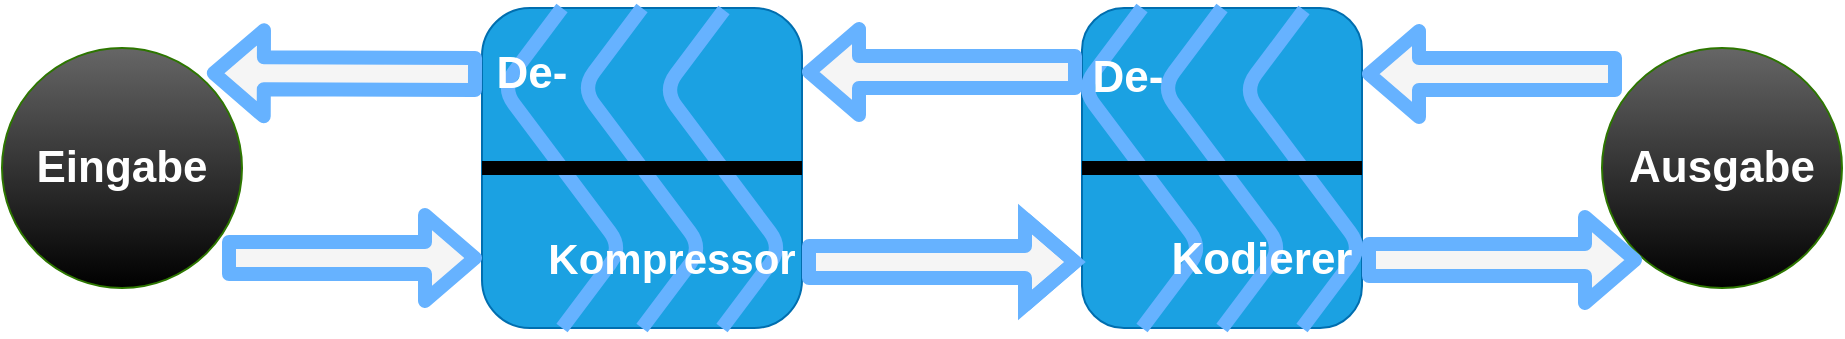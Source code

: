 <mxfile>
    <diagram id="GV6ILvsgs7v_XiPjqo7U" name="Page-1">
        <mxGraphModel dx="1016" dy="702" grid="1" gridSize="10" guides="1" tooltips="1" connect="1" arrows="1" fold="1" page="1" pageScale="1" pageWidth="1100" pageHeight="850" math="1" shadow="0">
            <root>
                <mxCell id="0"/>
                <mxCell id="1" parent="0"/>
                <mxCell id="37" value="" style="ellipse;whiteSpace=wrap;html=1;aspect=fixed;fontSize=17;fillColor=#666666;strokeColor=#2D7600;fontColor=#ffffff;gradientColor=default;" parent="1" vertex="1">
                    <mxGeometry y="220" width="120" height="120" as="geometry"/>
                </mxCell>
                <mxCell id="2" value="" style="rounded=1;whiteSpace=wrap;html=1;fillColor=#1ba1e2;strokeColor=#006EAF;fontColor=#ffffff;" parent="1" vertex="1">
                    <mxGeometry x="240" y="200" width="160" height="160" as="geometry"/>
                </mxCell>
                <mxCell id="15" value="" style="endArrow=none;html=1;strokeWidth=7;fontSize=20;fillColor=#b0e3e6;strokeColor=#66B2FF;" parent="1" edge="1">
                    <mxGeometry width="50" height="50" relative="1" as="geometry">
                        <mxPoint x="361" y="281" as="sourcePoint"/>
                        <mxPoint x="361" y="201" as="targetPoint"/>
                        <Array as="points">
                            <mxPoint x="331" y="241"/>
                        </Array>
                    </mxGeometry>
                </mxCell>
                <mxCell id="17" value="" style="endArrow=none;html=1;strokeWidth=7;fontSize=20;fillColor=#b0e3e6;strokeColor=#66B2FF;" parent="1" edge="1">
                    <mxGeometry width="50" height="50" relative="1" as="geometry">
                        <mxPoint x="320" y="280" as="sourcePoint"/>
                        <mxPoint x="320" y="200" as="targetPoint"/>
                        <Array as="points">
                            <mxPoint x="290" y="240"/>
                        </Array>
                    </mxGeometry>
                </mxCell>
                <mxCell id="18" value="" style="endArrow=none;html=1;strokeWidth=7;fontSize=20;fillColor=#b0e3e6;strokeColor=#66B2FF;" parent="1" edge="1">
                    <mxGeometry width="50" height="50" relative="1" as="geometry">
                        <mxPoint x="280" y="280" as="sourcePoint"/>
                        <mxPoint x="280" y="200" as="targetPoint"/>
                        <Array as="points">
                            <mxPoint x="250" y="240"/>
                        </Array>
                    </mxGeometry>
                </mxCell>
                <mxCell id="9" value="&lt;b style=&quot;font-size: 22px;&quot;&gt;&lt;font style=&quot;font-size: 22px;&quot;&gt;De-&lt;/font&gt;&lt;/b&gt;" style="text;html=1;strokeColor=none;fillColor=none;align=center;verticalAlign=middle;whiteSpace=wrap;rounded=0;fontSize=22;fontColor=#FFFFFF;" parent="1" vertex="1">
                    <mxGeometry x="235" y="223" width="60" height="20" as="geometry"/>
                </mxCell>
                <mxCell id="27" value="" style="endArrow=none;html=1;strokeWidth=7;fontSize=20;fillColor=#b0e3e6;strokeColor=#66B2FF;" parent="1" edge="1">
                    <mxGeometry width="50" height="50" relative="1" as="geometry">
                        <mxPoint x="280" y="360" as="sourcePoint"/>
                        <mxPoint x="280" y="280" as="targetPoint"/>
                        <Array as="points">
                            <mxPoint x="310" y="320"/>
                        </Array>
                    </mxGeometry>
                </mxCell>
                <mxCell id="29" value="" style="endArrow=none;html=1;strokeWidth=7;fontSize=20;fillColor=#b0e3e6;strokeColor=#66B2FF;" parent="1" edge="1">
                    <mxGeometry width="50" height="50" relative="1" as="geometry">
                        <mxPoint x="320" y="360" as="sourcePoint"/>
                        <mxPoint x="320" y="280" as="targetPoint"/>
                        <Array as="points">
                            <mxPoint x="350" y="320"/>
                        </Array>
                    </mxGeometry>
                </mxCell>
                <mxCell id="30" value="" style="endArrow=none;html=1;strokeWidth=7;fontSize=20;fillColor=#b0e3e6;strokeColor=#66B2FF;" parent="1" edge="1">
                    <mxGeometry width="50" height="50" relative="1" as="geometry">
                        <mxPoint x="360" y="360" as="sourcePoint"/>
                        <mxPoint x="360" y="280" as="targetPoint"/>
                        <Array as="points">
                            <mxPoint x="390" y="320"/>
                        </Array>
                    </mxGeometry>
                </mxCell>
                <mxCell id="4" value="&lt;b style=&quot;font-size: 21px;&quot;&gt;&lt;font style=&quot;font-size: 21px;&quot;&gt;Kompressor&lt;/font&gt;&lt;/b&gt;" style="text;html=1;strokeColor=none;fillColor=none;align=center;verticalAlign=middle;whiteSpace=wrap;rounded=0;fontSize=21;fontColor=#FFFFFF;" parent="1" vertex="1">
                    <mxGeometry x="290" y="310" width="90" height="30" as="geometry"/>
                </mxCell>
                <mxCell id="7" style="edgeStyle=none;html=1;exitX=0;exitY=0.5;exitDx=0;exitDy=0;entryX=1;entryY=0.5;entryDx=0;entryDy=0;fontSize=17;endArrow=none;endFill=0;strokeWidth=7;fontColor=#FFFFFF;" parent="1" source="2" target="2" edge="1">
                    <mxGeometry relative="1" as="geometry"/>
                </mxCell>
                <mxCell id="31" value="&lt;b style=&quot;font-size: 22px;&quot;&gt;Eingabe&lt;/b&gt;" style="text;html=1;strokeColor=none;fillColor=none;align=center;verticalAlign=middle;whiteSpace=wrap;rounded=0;fontSize=22;fontColor=#FFFFFF;" parent="1" vertex="1">
                    <mxGeometry x="30" y="265" width="60" height="30" as="geometry"/>
                </mxCell>
                <mxCell id="32" value="" style="ellipse;whiteSpace=wrap;html=1;aspect=fixed;fontSize=17;fillColor=#666666;strokeColor=#2D7600;fontColor=#ffffff;gradientColor=default;" parent="1" vertex="1">
                    <mxGeometry x="800" y="220" width="120" height="120" as="geometry"/>
                </mxCell>
                <mxCell id="33" value="&lt;b style=&quot;font-size: 22px;&quot;&gt;Ausgabe&lt;/b&gt;" style="text;html=1;strokeColor=none;fillColor=none;align=center;verticalAlign=middle;whiteSpace=wrap;rounded=0;fontSize=22;fontColor=#FFFFFF;" parent="1" vertex="1">
                    <mxGeometry x="830" y="265" width="60" height="30" as="geometry"/>
                </mxCell>
                <mxCell id="34" value="" style="shape=flexArrow;endArrow=classic;html=1;strokeColor=#66B2FF;strokeWidth=7;fontSize=17;entryX=1;entryY=0;entryDx=0;entryDy=0;fillColor=#f5f5f5;" parent="1" edge="1">
                    <mxGeometry width="50" height="50" relative="1" as="geometry">
                        <mxPoint x="240" y="233" as="sourcePoint"/>
                        <mxPoint x="102.426" y="232.574" as="targetPoint"/>
                    </mxGeometry>
                </mxCell>
                <mxCell id="35" value="" style="shape=flexArrow;endArrow=classic;html=1;strokeColor=#66B2FF;strokeWidth=7;fontSize=17;fillColor=#f5f5f5;" parent="1" edge="1">
                    <mxGeometry width="50" height="50" relative="1" as="geometry">
                        <mxPoint x="110" y="325" as="sourcePoint"/>
                        <mxPoint x="240" y="325" as="targetPoint"/>
                    </mxGeometry>
                </mxCell>
                <mxCell id="36" value="&lt;font face=&quot;Noto Sans Math&quot; data-font-src=&quot;https://fonts.googleapis.com/css?family=Noto+Sans+Math&quot; style=&quot;font-size: 21px;&quot;&gt;&lt;i style=&quot;font-size: 21px;&quot;&gt;\(n\)&lt;/i&gt;&lt;/font&gt;&amp;nbsp;Zeichen" style="text;html=1;strokeColor=none;fillColor=none;align=center;verticalAlign=middle;whiteSpace=wrap;rounded=0;fontSize=21;fontStyle=1;fontColor=#FFFFFF;" parent="1" vertex="1">
                    <mxGeometry x="120" y="265" width="120" height="30" as="geometry"/>
                </mxCell>
                <mxCell id="52" value="" style="rounded=1;whiteSpace=wrap;html=1;fillColor=#1ba1e2;strokeColor=#006EAF;fontColor=#ffffff;" parent="1" vertex="1">
                    <mxGeometry x="540" y="200" width="140" height="160" as="geometry"/>
                </mxCell>
                <mxCell id="53" value="" style="endArrow=none;html=1;strokeWidth=7;fontSize=20;fillColor=#b0e3e6;strokeColor=#66B2FF;" parent="1" edge="1">
                    <mxGeometry width="50" height="50" relative="1" as="geometry">
                        <mxPoint x="651" y="281" as="sourcePoint"/>
                        <mxPoint x="651" y="201" as="targetPoint"/>
                        <Array as="points">
                            <mxPoint x="621" y="241"/>
                        </Array>
                    </mxGeometry>
                </mxCell>
                <mxCell id="54" value="" style="endArrow=none;html=1;strokeWidth=7;fontSize=20;fillColor=#b0e3e6;strokeColor=#66B2FF;" parent="1" edge="1">
                    <mxGeometry width="50" height="50" relative="1" as="geometry">
                        <mxPoint x="610" y="280" as="sourcePoint"/>
                        <mxPoint x="610" y="200" as="targetPoint"/>
                        <Array as="points">
                            <mxPoint x="580" y="240"/>
                        </Array>
                    </mxGeometry>
                </mxCell>
                <mxCell id="55" value="" style="endArrow=none;html=1;strokeWidth=7;fontSize=20;fillColor=#b0e3e6;strokeColor=#66B2FF;" parent="1" edge="1">
                    <mxGeometry width="50" height="50" relative="1" as="geometry">
                        <mxPoint x="570" y="280" as="sourcePoint"/>
                        <mxPoint x="570" y="200" as="targetPoint"/>
                        <Array as="points">
                            <mxPoint x="540" y="240"/>
                        </Array>
                    </mxGeometry>
                </mxCell>
                <mxCell id="56" value="&lt;b style=&quot;font-size: 22px;&quot;&gt;&lt;font style=&quot;font-size: 22px;&quot;&gt;De-&lt;/font&gt;&lt;/b&gt;" style="text;html=1;strokeColor=none;fillColor=none;align=center;verticalAlign=middle;whiteSpace=wrap;rounded=0;fontSize=22;fontColor=#FFFFFF;" parent="1" vertex="1">
                    <mxGeometry x="533" y="225" width="60" height="20" as="geometry"/>
                </mxCell>
                <mxCell id="57" value="" style="endArrow=none;html=1;strokeWidth=7;fontSize=20;fillColor=#b0e3e6;strokeColor=#66B2FF;" parent="1" edge="1">
                    <mxGeometry width="50" height="50" relative="1" as="geometry">
                        <mxPoint x="570" y="360" as="sourcePoint"/>
                        <mxPoint x="570" y="280" as="targetPoint"/>
                        <Array as="points">
                            <mxPoint x="600" y="320"/>
                        </Array>
                    </mxGeometry>
                </mxCell>
                <mxCell id="58" value="" style="endArrow=none;html=1;strokeWidth=7;fontSize=20;fillColor=#b0e3e6;strokeColor=#66B2FF;" parent="1" edge="1">
                    <mxGeometry width="50" height="50" relative="1" as="geometry">
                        <mxPoint x="610" y="360" as="sourcePoint"/>
                        <mxPoint x="610" y="280" as="targetPoint"/>
                        <Array as="points">
                            <mxPoint x="640" y="320"/>
                        </Array>
                    </mxGeometry>
                </mxCell>
                <mxCell id="59" value="" style="endArrow=none;html=1;strokeWidth=7;fontSize=20;fillColor=#b0e3e6;strokeColor=#66B2FF;" parent="1" edge="1">
                    <mxGeometry width="50" height="50" relative="1" as="geometry">
                        <mxPoint x="650" y="360" as="sourcePoint"/>
                        <mxPoint x="650" y="280" as="targetPoint"/>
                        <Array as="points">
                            <mxPoint x="680" y="320"/>
                        </Array>
                    </mxGeometry>
                </mxCell>
                <mxCell id="60" value="&lt;b style=&quot;font-size: 22px;&quot;&gt;&lt;font style=&quot;font-size: 22px;&quot;&gt;Kodierer&lt;/font&gt;&lt;/b&gt;" style="text;html=1;strokeColor=none;fillColor=none;align=center;verticalAlign=middle;whiteSpace=wrap;rounded=0;fontSize=22;fontColor=#FFFFFF;" parent="1" vertex="1">
                    <mxGeometry x="590" y="311" width="80" height="30" as="geometry"/>
                </mxCell>
                <mxCell id="61" style="edgeStyle=none;html=1;exitX=0;exitY=0.5;exitDx=0;exitDy=0;entryX=1;entryY=0.5;entryDx=0;entryDy=0;fontSize=17;endArrow=none;endFill=0;strokeWidth=7;fontColor=#FFFFFF;" parent="1" source="52" target="52" edge="1">
                    <mxGeometry relative="1" as="geometry"/>
                </mxCell>
                <mxCell id="67" value="" style="shape=flexArrow;endArrow=classic;html=1;strokeColor=#66B2FF;strokeWidth=7;fontSize=17;entryX=0;entryY=0.75;entryDx=0;entryDy=0;fillColor=#f5f5f5;" parent="1" edge="1">
                    <mxGeometry width="50" height="50" relative="1" as="geometry">
                        <mxPoint x="400" y="327" as="sourcePoint"/>
                        <mxPoint x="540" y="327.0" as="targetPoint"/>
                        <Array as="points">
                            <mxPoint x="440" y="327"/>
                        </Array>
                    </mxGeometry>
                </mxCell>
                <mxCell id="68" value="" style="shape=flexArrow;endArrow=classic;html=1;strokeColor=#66B2FF;strokeWidth=7;fontSize=17;exitX=0;exitY=0.25;exitDx=0;exitDy=0;fillColor=#f5f5f5;" parent="1" edge="1">
                    <mxGeometry width="50" height="50" relative="1" as="geometry">
                        <mxPoint x="540" y="232.0" as="sourcePoint"/>
                        <mxPoint x="400" y="232" as="targetPoint"/>
                    </mxGeometry>
                </mxCell>
                <mxCell id="69" value="&lt;font face=&quot;Noto Sans Math&quot; style=&quot;font-size: 21px;&quot;&gt;&lt;i style=&quot;font-size: 21px;&quot;&gt;\(z\)&lt;/i&gt;&lt;/font&gt; Faktoren" style="text;html=1;strokeColor=none;fillColor=none;align=center;verticalAlign=middle;whiteSpace=wrap;rounded=0;fontSize=21;fontStyle=1;fontColor=#FFFFFF;" parent="1" vertex="1">
                    <mxGeometry x="410" y="265" width="120" height="30" as="geometry"/>
                </mxCell>
                <mxCell id="72" value="" style="shape=flexArrow;endArrow=classic;html=1;strokeColor=#66B2FF;strokeWidth=7;fontSize=17;fillColor=#f5f5f5;" parent="1" edge="1">
                    <mxGeometry width="50" height="50" relative="1" as="geometry">
                        <mxPoint x="680" y="326" as="sourcePoint"/>
                        <mxPoint x="820" y="326" as="targetPoint"/>
                    </mxGeometry>
                </mxCell>
                <mxCell id="73" value="" style="shape=flexArrow;endArrow=classic;html=1;strokeColor=#66B2FF;strokeWidth=7;fontSize=17;entryX=1;entryY=0;entryDx=0;entryDy=0;fillColor=#f5f5f5;" parent="1" edge="1">
                    <mxGeometry width="50" height="50" relative="1" as="geometry">
                        <mxPoint x="810" y="233" as="sourcePoint"/>
                        <mxPoint x="679.996" y="233.004" as="targetPoint"/>
                    </mxGeometry>
                </mxCell>
                <mxCell id="74" value="&lt;font face=&quot;Noto Sans Math&quot; style=&quot;font-size: 21px;&quot;&gt;&lt;i style=&quot;font-size: 21px;&quot;&gt;\(z'\)&amp;nbsp;&lt;/i&gt;&lt;/font&gt;Zeichen" style="text;html=1;strokeColor=none;fillColor=none;align=center;verticalAlign=middle;whiteSpace=wrap;rounded=0;fontSize=21;fontStyle=1;fontColor=#FFFFFF;" parent="1" vertex="1">
                    <mxGeometry x="680" y="265" width="120" height="30" as="geometry"/>
                </mxCell>
            </root>
        </mxGraphModel>
    </diagram>
</mxfile>